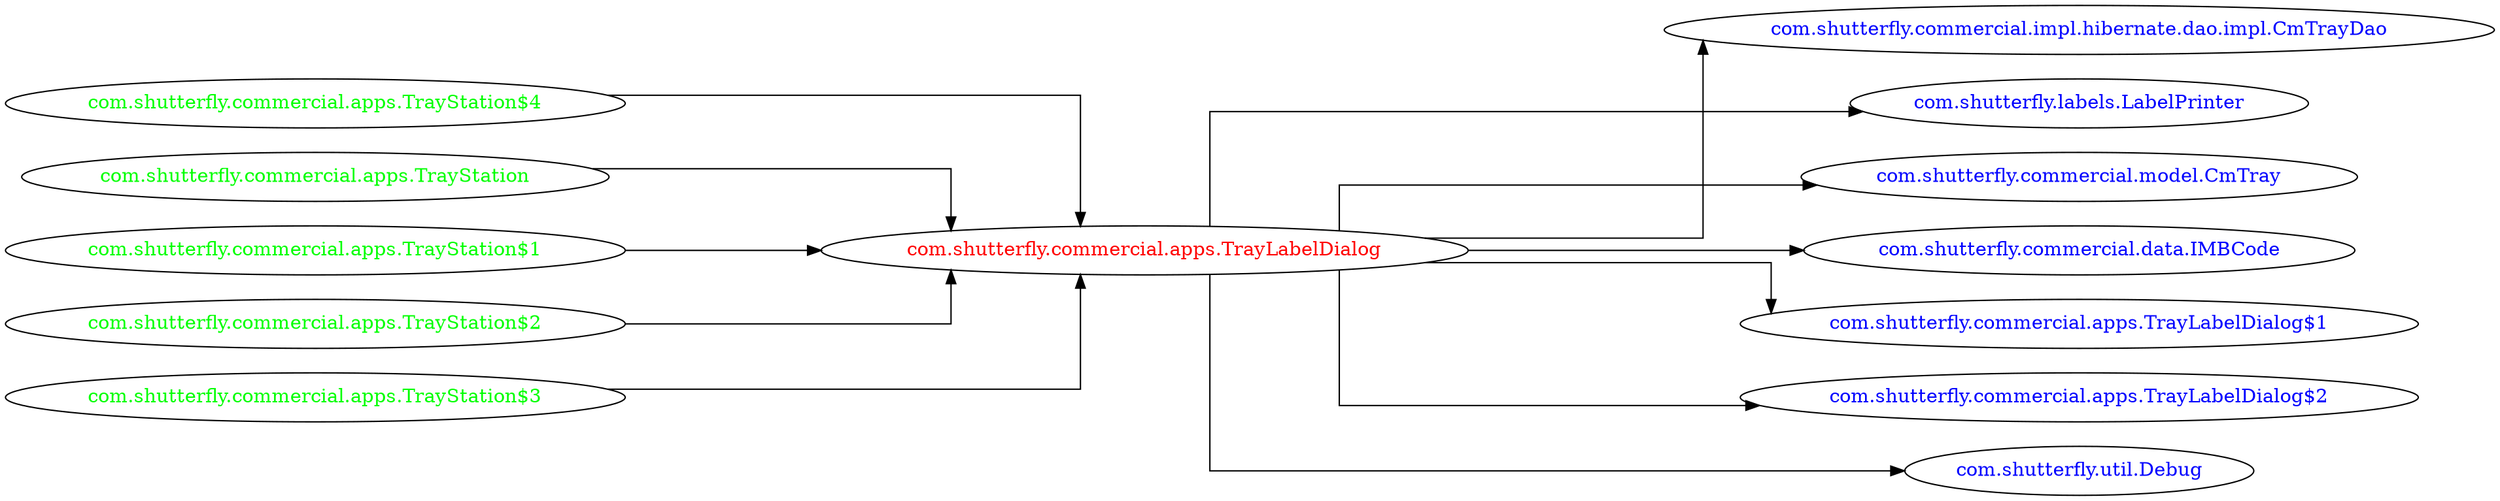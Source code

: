 digraph dependencyGraph {
 concentrate=true;
 ranksep="2.0";
 rankdir="LR"; 
 splines="ortho";
"com.shutterfly.commercial.apps.TrayLabelDialog" [fontcolor="red"];
"com.shutterfly.commercial.impl.hibernate.dao.impl.CmTrayDao" [ fontcolor="blue" ];
"com.shutterfly.commercial.apps.TrayLabelDialog"->"com.shutterfly.commercial.impl.hibernate.dao.impl.CmTrayDao";
"com.shutterfly.labels.LabelPrinter" [ fontcolor="blue" ];
"com.shutterfly.commercial.apps.TrayLabelDialog"->"com.shutterfly.labels.LabelPrinter";
"com.shutterfly.commercial.model.CmTray" [ fontcolor="blue" ];
"com.shutterfly.commercial.apps.TrayLabelDialog"->"com.shutterfly.commercial.model.CmTray";
"com.shutterfly.commercial.data.IMBCode" [ fontcolor="blue" ];
"com.shutterfly.commercial.apps.TrayLabelDialog"->"com.shutterfly.commercial.data.IMBCode";
"com.shutterfly.commercial.apps.TrayLabelDialog$1" [ fontcolor="blue" ];
"com.shutterfly.commercial.apps.TrayLabelDialog"->"com.shutterfly.commercial.apps.TrayLabelDialog$1";
"com.shutterfly.commercial.apps.TrayLabelDialog$2" [ fontcolor="blue" ];
"com.shutterfly.commercial.apps.TrayLabelDialog"->"com.shutterfly.commercial.apps.TrayLabelDialog$2";
"com.shutterfly.util.Debug" [ fontcolor="blue" ];
"com.shutterfly.commercial.apps.TrayLabelDialog"->"com.shutterfly.util.Debug";
"com.shutterfly.commercial.apps.TrayStation$4" [ fontcolor="green" ];
"com.shutterfly.commercial.apps.TrayStation$4"->"com.shutterfly.commercial.apps.TrayLabelDialog";
"com.shutterfly.commercial.apps.TrayStation" [ fontcolor="green" ];
"com.shutterfly.commercial.apps.TrayStation"->"com.shutterfly.commercial.apps.TrayLabelDialog";
"com.shutterfly.commercial.apps.TrayStation$1" [ fontcolor="green" ];
"com.shutterfly.commercial.apps.TrayStation$1"->"com.shutterfly.commercial.apps.TrayLabelDialog";
"com.shutterfly.commercial.apps.TrayStation$2" [ fontcolor="green" ];
"com.shutterfly.commercial.apps.TrayStation$2"->"com.shutterfly.commercial.apps.TrayLabelDialog";
"com.shutterfly.commercial.apps.TrayStation$3" [ fontcolor="green" ];
"com.shutterfly.commercial.apps.TrayStation$3"->"com.shutterfly.commercial.apps.TrayLabelDialog";
}